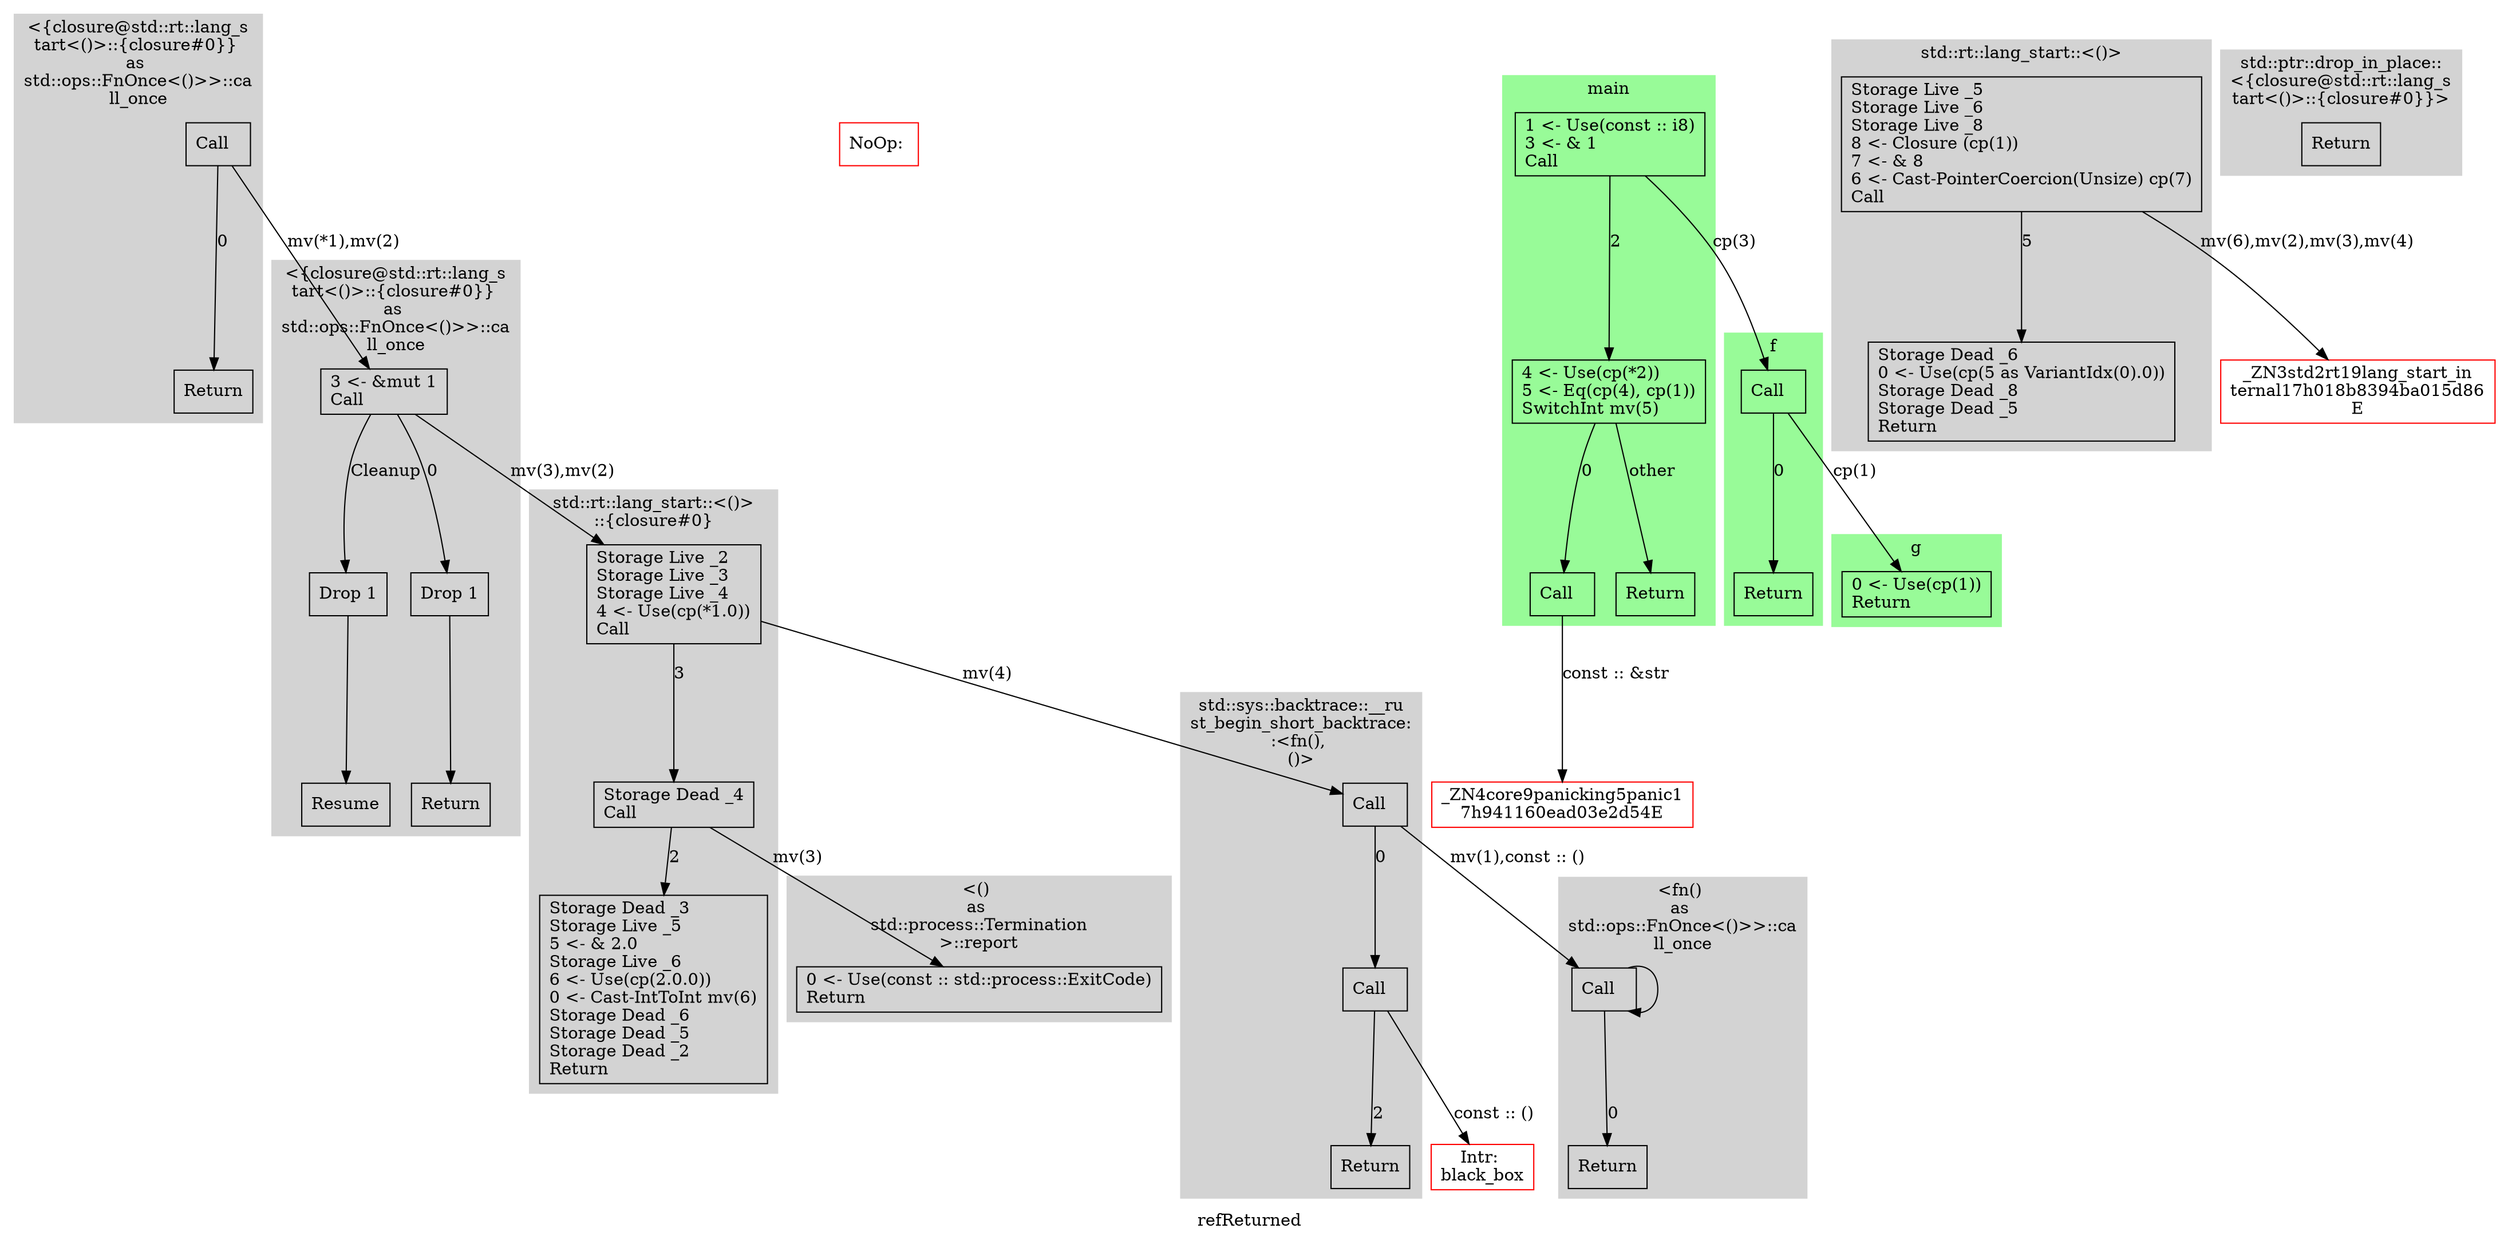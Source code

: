 digraph {
  label="refReturned";
  node [shape=rectangle];
  X3c6542d96320ad67_0 [label="Intr: \nblack_box", color=red];
  X8b0ac2e54b9a91_0 [label="NoOp: ", color=red];
  Xac08878333d72e42_0 [label="_ZN4core9panicking5panic1\n7h941160ead03e2d54E", color=red];
  Xc987e5ecea6cc82b_0 [label="_ZN3std2rt19lang_start_in\nternal17h018b8394ba015d86\nE", color=red];
  subgraph cluster_0 {
    label="<{closure@std::rt::lang_s\ntart<()>::{closure#0}} \nas \nstd::ops::FnOnce<()>>::ca\nll_once";
    style="filled";
    color=lightgray;
    X2b67616b31e45b20_0 -> X2b67616b31e45b20_3 [label="Cleanup"];
    X2b67616b31e45b20_0 -> X2b67616b31e45b20_1 [label="0"];
    X2b67616b31e45b20_0 [label="3 <- &mut 1\lCall\l"];
    X2b67616b31e45b20_1 -> X2b67616b31e45b20_2;
    X2b67616b31e45b20_1 [label="Drop 1\l"];
    X2b67616b31e45b20_2 [label="Return\l"];
    X2b67616b31e45b20_3 -> X2b67616b31e45b20_4;
    X2b67616b31e45b20_3 [label="Drop 1\l"];
    X2b67616b31e45b20_4 [label="Resume\l"];
  }
  X2b67616b31e45b20_0 -> X3099dc956b67cfb9_0 [label="mv(3),mv(2)"];
  subgraph cluster_1 {
    label="main";
    style="filled";
    color=palegreen;
    X431952ad442c1d4f_0 -> X431952ad442c1d4f_1 [label="2"];
    X431952ad442c1d4f_0 [label="1 <- Use(const :: i8)\l3 <- & 1\lCall\l"];
    X431952ad442c1d4f_1 -> X431952ad442c1d4f_3 [label="0"];
    X431952ad442c1d4f_1 -> X431952ad442c1d4f_2 [label="other"];
    X431952ad442c1d4f_1 [label="4 <- Use(cp(*2))\l5 <- Eq(cp(4), cp(1))\lSwitchInt mv(5)\l"];
    X431952ad442c1d4f_2 [label="Return\l"];
    X431952ad442c1d4f_3 [label="Call\l"];
  }
  X431952ad442c1d4f_0 -> Xb77a4ea00bddb5ee_0 [label="cp(3)"];
  X431952ad442c1d4f_3 -> Xac08878333d72e42_0 [label="const :: &str"];
  subgraph cluster_2 {
    label="<{closure@std::rt::lang_s\ntart<()>::{closure#0}} \nas \nstd::ops::FnOnce<()>>::ca\nll_once";
    style="filled";
    color=lightgray;
    Xa0a612dbef71f102_0 -> Xa0a612dbef71f102_1 [label="0"];
    Xa0a612dbef71f102_0 [label="Call\l"];
    Xa0a612dbef71f102_1 [label="Return\l"];
  }
  Xa0a612dbef71f102_0 -> X2b67616b31e45b20_0 [label="mv(*1),mv(2)"];
  subgraph cluster_3 {
    label="g";
    style="filled";
    color=palegreen;
    Xfe22f42cfe47a1ac_0 [label="0 <- Use(cp(1))\lReturn\l"];
  }
  subgraph cluster_4 {
    label="<() \nas \nstd::process::Termination\n>::report";
    style="filled";
    color=lightgray;
    Xb5a1cedf0f02c033_0 [label="0 <- Use(const :: std::process::ExitCode)\lReturn\l"];
  }
  subgraph cluster_5 {
    label="std::ptr::drop_in_place::\n<{closure@std::rt::lang_s\ntart<()>::{closure#0}}>";
    style="filled";
    color=lightgray;
    X477ce20d50401084_0 [label="Return\l"];
  }
  subgraph cluster_6 {
    label="std::rt::lang_start::<()>";
    style="filled";
    color=lightgray;
    X8b185d64c9b90db6_0 -> X8b185d64c9b90db6_1 [label="5"];
    X8b185d64c9b90db6_0 [label="Storage Live _5\lStorage Live _6\lStorage Live _8\l8 <- Closure (cp(1))\l7 <- & 8\l6 <- Cast-PointerCoercion(Unsize) cp(7)\lCall\l"];
    X8b185d64c9b90db6_1 [label="Storage Dead _6\l0 <- Use(cp(5 as VariantIdx(0).0))\lStorage Dead _8\lStorage Dead _5\lReturn\l"];
  }
  X8b185d64c9b90db6_0 -> Xc987e5ecea6cc82b_0 [label="mv(6),mv(2),mv(3),mv(4)"];
  subgraph cluster_7 {
    label="<fn() \nas \nstd::ops::FnOnce<()>>::ca\nll_once";
    style="filled";
    color=lightgray;
    X8ba77942ecdf0df8_0 -> X8ba77942ecdf0df8_1 [label="0"];
    X8ba77942ecdf0df8_0 [label="Call\l"];
    X8ba77942ecdf0df8_1 [label="Return\l"];
  }
  X8ba77942ecdf0df8_0 -> X8ba77942ecdf0df8_0: 1 [label=""];
  subgraph cluster_8 {
    label="std::rt::lang_start::<()>\n::{closure#0}";
    style="filled";
    color=lightgray;
    X3099dc956b67cfb9_0 -> X3099dc956b67cfb9_1 [label="3"];
    X3099dc956b67cfb9_0 [label="Storage Live _2\lStorage Live _3\lStorage Live _4\l4 <- Use(cp(*1.0))\lCall\l"];
    X3099dc956b67cfb9_1 -> X3099dc956b67cfb9_2 [label="2"];
    X3099dc956b67cfb9_1 [label="Storage Dead _4\lCall\l"];
    X3099dc956b67cfb9_2 [label="Storage Dead _3\lStorage Live _5\l5 <- & 2.0\lStorage Live _6\l6 <- Use(cp(2.0.0))\l0 <- Cast-IntToInt mv(6)\lStorage Dead _6\lStorage Dead _5\lStorage Dead _2\lReturn\l"];
  }
  X3099dc956b67cfb9_0 -> X933d4e5c628373c7_0 [label="mv(4)"];
  X3099dc956b67cfb9_1 -> Xb5a1cedf0f02c033_0 [label="mv(3)"];
  subgraph cluster_9 {
    label="f";
    style="filled";
    color=palegreen;
    Xb77a4ea00bddb5ee_0 -> Xb77a4ea00bddb5ee_1 [label="0"];
    Xb77a4ea00bddb5ee_0 [label="Call\l"];
    Xb77a4ea00bddb5ee_1 [label="Return\l"];
  }
  Xb77a4ea00bddb5ee_0 -> Xfe22f42cfe47a1ac_0 [label="cp(1)"];
  subgraph cluster_10 {
    label="std::sys::backtrace::__ru\nst_begin_short_backtrace:\n:<fn(), \n()>";
    style="filled";
    color=lightgray;
    X933d4e5c628373c7_0 -> X933d4e5c628373c7_1 [label="0"];
    X933d4e5c628373c7_0 [label="Call\l"];
    X933d4e5c628373c7_1 -> X933d4e5c628373c7_2 [label="2"];
    X933d4e5c628373c7_1 [label="Call\l"];
    X933d4e5c628373c7_2 [label="Return\l"];
  }
  X933d4e5c628373c7_0 -> X8ba77942ecdf0df8_0 [label="mv(1),const :: ()"];
  X933d4e5c628373c7_1 -> X3c6542d96320ad67_0 [label="const :: ()"];
}
